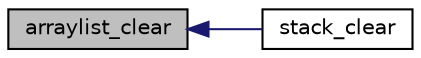 digraph "arraylist_clear"
{
 // INTERACTIVE_SVG=YES
  edge [fontname="Helvetica",fontsize="10",labelfontname="Helvetica",labelfontsize="10"];
  node [fontname="Helvetica",fontsize="10",shape=record];
  rankdir="LR";
  Node1 [label="arraylist_clear",height=0.2,width=0.4,color="black", fillcolor="grey75", style="filled", fontcolor="black"];
  Node1 -> Node2 [dir="back",color="midnightblue",fontsize="10",style="solid",fontname="Helvetica"];
  Node2 [label="stack_clear",height=0.2,width=0.4,color="black", fillcolor="white", style="filled",URL="$stack_8h.html#a82753d303951dbbb90c6e30734a8e204"];
}
